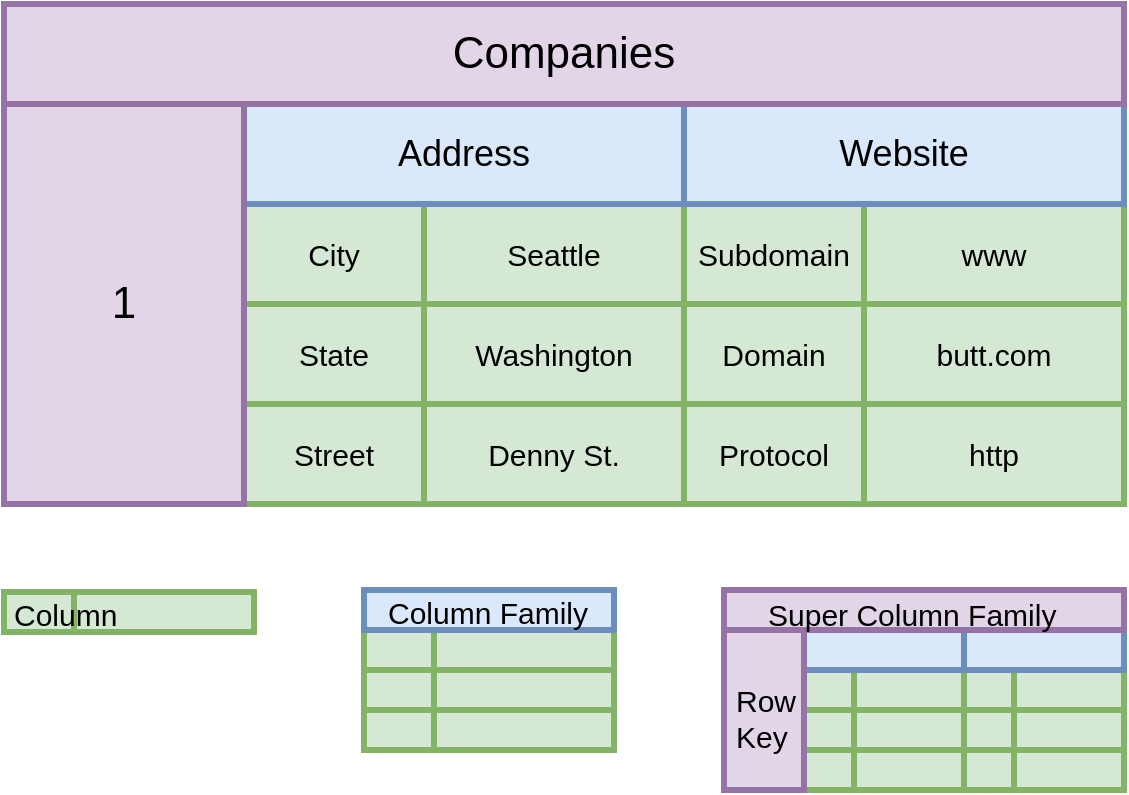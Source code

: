 <mxfile version="21.2.9" type="device">
  <diagram name="Page-1" id="5cn8Vhbr9L6rXYJtNjzp">
    <mxGraphModel dx="1175" dy="603" grid="1" gridSize="10" guides="1" tooltips="1" connect="1" arrows="1" fold="1" page="1" pageScale="1" pageWidth="850" pageHeight="1100" math="0" shadow="0">
      <root>
        <mxCell id="0" />
        <mxCell id="1" parent="0" />
        <mxCell id="c8UwIIpiNPYSdAYzYRgm-7" value="" style="rounded=0;whiteSpace=wrap;html=1;fontSize=22;strokeWidth=3;" vertex="1" parent="1">
          <mxGeometry x="120" y="170" width="550" height="250" as="geometry" />
        </mxCell>
        <mxCell id="c8UwIIpiNPYSdAYzYRgm-15" value="State" style="rounded=0;whiteSpace=wrap;html=1;fontSize=15;strokeWidth=3;fillColor=#d5e8d4;strokeColor=#82b366;" vertex="1" parent="1">
          <mxGeometry x="230" y="320" width="90" height="50" as="geometry" />
        </mxCell>
        <mxCell id="c8UwIIpiNPYSdAYzYRgm-19" value="City" style="rounded=0;whiteSpace=wrap;html=1;fontSize=15;strokeWidth=3;fillColor=#d5e8d4;strokeColor=#82b366;" vertex="1" parent="1">
          <mxGeometry x="230" y="270" width="90" height="50" as="geometry" />
        </mxCell>
        <mxCell id="c8UwIIpiNPYSdAYzYRgm-20" value="Street" style="rounded=0;whiteSpace=wrap;html=1;fontSize=15;strokeWidth=3;fillColor=#d5e8d4;strokeColor=#82b366;" vertex="1" parent="1">
          <mxGeometry x="230" y="370" width="90" height="50" as="geometry" />
        </mxCell>
        <mxCell id="c8UwIIpiNPYSdAYzYRgm-21" value="Domain" style="rounded=0;whiteSpace=wrap;html=1;fontSize=15;strokeWidth=3;fillColor=#d5e8d4;strokeColor=#82b366;" vertex="1" parent="1">
          <mxGeometry x="450" y="320" width="90" height="50" as="geometry" />
        </mxCell>
        <mxCell id="c8UwIIpiNPYSdAYzYRgm-22" value="Subdomain" style="rounded=0;whiteSpace=wrap;html=1;fontSize=15;strokeWidth=3;fillColor=#d5e8d4;strokeColor=#82b366;" vertex="1" parent="1">
          <mxGeometry x="450" y="270" width="90" height="50" as="geometry" />
        </mxCell>
        <mxCell id="c8UwIIpiNPYSdAYzYRgm-23" value="Protocol" style="rounded=0;whiteSpace=wrap;html=1;fontSize=15;strokeWidth=3;fillColor=#d5e8d4;strokeColor=#82b366;" vertex="1" parent="1">
          <mxGeometry x="450" y="370" width="90" height="50" as="geometry" />
        </mxCell>
        <mxCell id="c8UwIIpiNPYSdAYzYRgm-24" value="Seattle" style="rounded=0;whiteSpace=wrap;html=1;fontSize=15;strokeWidth=3;fillColor=#d5e8d4;strokeColor=#82b366;" vertex="1" parent="1">
          <mxGeometry x="320" y="270" width="130" height="50" as="geometry" />
        </mxCell>
        <mxCell id="c8UwIIpiNPYSdAYzYRgm-25" value="Washington" style="rounded=0;whiteSpace=wrap;html=1;fontSize=15;strokeWidth=3;fillColor=#d5e8d4;strokeColor=#82b366;" vertex="1" parent="1">
          <mxGeometry x="320" y="320" width="130" height="50" as="geometry" />
        </mxCell>
        <mxCell id="c8UwIIpiNPYSdAYzYRgm-26" value="Denny St." style="rounded=0;whiteSpace=wrap;html=1;fontSize=15;strokeWidth=3;fillColor=#d5e8d4;strokeColor=#82b366;" vertex="1" parent="1">
          <mxGeometry x="320" y="370" width="130" height="50" as="geometry" />
        </mxCell>
        <mxCell id="c8UwIIpiNPYSdAYzYRgm-27" value="www" style="rounded=0;whiteSpace=wrap;html=1;fontSize=15;strokeWidth=3;fillColor=#d5e8d4;strokeColor=#82b366;" vertex="1" parent="1">
          <mxGeometry x="540" y="270" width="130" height="50" as="geometry" />
        </mxCell>
        <mxCell id="c8UwIIpiNPYSdAYzYRgm-28" value="butt.com" style="rounded=0;whiteSpace=wrap;html=1;fontSize=15;strokeWidth=3;fillColor=#d5e8d4;strokeColor=#82b366;" vertex="1" parent="1">
          <mxGeometry x="540" y="320" width="130" height="50" as="geometry" />
        </mxCell>
        <mxCell id="c8UwIIpiNPYSdAYzYRgm-29" value="http" style="rounded=0;whiteSpace=wrap;html=1;fontSize=15;strokeWidth=3;fillColor=#d5e8d4;strokeColor=#82b366;" vertex="1" parent="1">
          <mxGeometry x="540" y="370" width="130" height="50" as="geometry" />
        </mxCell>
        <mxCell id="c8UwIIpiNPYSdAYzYRgm-46" value="" style="rounded=0;whiteSpace=wrap;html=1;fontSize=15;strokeWidth=3;fillColor=#d5e8d4;strokeColor=#82b366;" vertex="1" parent="1">
          <mxGeometry x="290" y="483" width="35" height="20" as="geometry" />
        </mxCell>
        <mxCell id="c8UwIIpiNPYSdAYzYRgm-47" value="" style="rounded=0;whiteSpace=wrap;html=1;fontSize=15;strokeWidth=3;fillColor=#d5e8d4;strokeColor=#82b366;" vertex="1" parent="1">
          <mxGeometry x="325" y="483" width="90" height="20" as="geometry" />
        </mxCell>
        <mxCell id="c8UwIIpiNPYSdAYzYRgm-48" value="" style="rounded=0;whiteSpace=wrap;html=1;fontSize=15;strokeWidth=3;fillColor=#d5e8d4;strokeColor=#82b366;" vertex="1" parent="1">
          <mxGeometry x="290" y="503" width="35" height="20" as="geometry" />
        </mxCell>
        <mxCell id="c8UwIIpiNPYSdAYzYRgm-49" value="" style="rounded=0;whiteSpace=wrap;html=1;fontSize=15;strokeWidth=3;fillColor=#d5e8d4;strokeColor=#82b366;" vertex="1" parent="1">
          <mxGeometry x="325" y="503" width="90" height="20" as="geometry" />
        </mxCell>
        <mxCell id="c8UwIIpiNPYSdAYzYRgm-50" value="" style="rounded=0;whiteSpace=wrap;html=1;fontSize=15;strokeWidth=3;fillColor=#d5e8d4;strokeColor=#82b366;" vertex="1" parent="1">
          <mxGeometry x="290" y="523" width="35" height="20" as="geometry" />
        </mxCell>
        <mxCell id="c8UwIIpiNPYSdAYzYRgm-51" value="" style="rounded=0;whiteSpace=wrap;html=1;fontSize=15;strokeWidth=3;fillColor=#d5e8d4;strokeColor=#82b366;" vertex="1" parent="1">
          <mxGeometry x="325" y="523" width="90" height="20" as="geometry" />
        </mxCell>
        <mxCell id="c8UwIIpiNPYSdAYzYRgm-45" value="" style="rounded=0;whiteSpace=wrap;html=1;fontSize=15;strokeWidth=3;fillColor=#dae8fc;strokeColor=#6c8ebf;" vertex="1" parent="1">
          <mxGeometry x="290" y="463" width="125" height="20" as="geometry" />
        </mxCell>
        <mxCell id="c8UwIIpiNPYSdAYzYRgm-54" value="" style="rounded=0;whiteSpace=wrap;html=1;fontSize=15;strokeWidth=3;fillColor=#d5e8d4;strokeColor=#82b366;" vertex="1" parent="1">
          <mxGeometry x="590" y="503" width="25" height="20" as="geometry" />
        </mxCell>
        <mxCell id="c8UwIIpiNPYSdAYzYRgm-55" value="" style="rounded=0;whiteSpace=wrap;html=1;fontSize=15;strokeWidth=3;fillColor=#d5e8d4;strokeColor=#82b366;" vertex="1" parent="1">
          <mxGeometry x="615" y="503" width="55" height="20" as="geometry" />
        </mxCell>
        <mxCell id="c8UwIIpiNPYSdAYzYRgm-56" value="" style="rounded=0;whiteSpace=wrap;html=1;fontSize=15;strokeWidth=3;fillColor=#d5e8d4;strokeColor=#82b366;" vertex="1" parent="1">
          <mxGeometry x="590" y="523" width="25" height="20" as="geometry" />
        </mxCell>
        <mxCell id="c8UwIIpiNPYSdAYzYRgm-57" value="" style="rounded=0;whiteSpace=wrap;html=1;fontSize=15;strokeWidth=3;fillColor=#d5e8d4;strokeColor=#82b366;" vertex="1" parent="1">
          <mxGeometry x="615" y="523" width="55" height="20" as="geometry" />
        </mxCell>
        <mxCell id="c8UwIIpiNPYSdAYzYRgm-58" value="" style="rounded=0;whiteSpace=wrap;html=1;fontSize=15;strokeWidth=3;fillColor=#d5e8d4;strokeColor=#82b366;" vertex="1" parent="1">
          <mxGeometry x="590" y="543" width="25" height="20" as="geometry" />
        </mxCell>
        <mxCell id="c8UwIIpiNPYSdAYzYRgm-59" value="" style="rounded=0;whiteSpace=wrap;html=1;fontSize=15;strokeWidth=3;fillColor=#d5e8d4;strokeColor=#82b366;" vertex="1" parent="1">
          <mxGeometry x="615" y="543" width="55" height="20" as="geometry" />
        </mxCell>
        <mxCell id="c8UwIIpiNPYSdAYzYRgm-60" value="" style="rounded=0;whiteSpace=wrap;html=1;fontSize=15;strokeWidth=3;fillColor=#dae8fc;strokeColor=#6c8ebf;" vertex="1" parent="1">
          <mxGeometry x="590" y="483" width="80" height="20" as="geometry" />
        </mxCell>
        <mxCell id="c8UwIIpiNPYSdAYzYRgm-61" value="" style="rounded=0;whiteSpace=wrap;html=1;fontSize=15;strokeWidth=3;fillColor=#d5e8d4;strokeColor=#82b366;" vertex="1" parent="1">
          <mxGeometry x="510" y="503" width="25" height="20" as="geometry" />
        </mxCell>
        <mxCell id="c8UwIIpiNPYSdAYzYRgm-62" value="" style="rounded=0;whiteSpace=wrap;html=1;fontSize=15;strokeWidth=3;fillColor=#d5e8d4;strokeColor=#82b366;" vertex="1" parent="1">
          <mxGeometry x="535" y="503" width="55" height="20" as="geometry" />
        </mxCell>
        <mxCell id="c8UwIIpiNPYSdAYzYRgm-63" value="" style="rounded=0;whiteSpace=wrap;html=1;fontSize=15;strokeWidth=3;fillColor=#d5e8d4;strokeColor=#82b366;" vertex="1" parent="1">
          <mxGeometry x="510" y="523" width="25" height="20" as="geometry" />
        </mxCell>
        <mxCell id="c8UwIIpiNPYSdAYzYRgm-64" value="" style="rounded=0;whiteSpace=wrap;html=1;fontSize=15;strokeWidth=3;fillColor=#d5e8d4;strokeColor=#82b366;" vertex="1" parent="1">
          <mxGeometry x="535" y="523" width="55" height="20" as="geometry" />
        </mxCell>
        <mxCell id="c8UwIIpiNPYSdAYzYRgm-65" value="" style="rounded=0;whiteSpace=wrap;html=1;fontSize=15;strokeWidth=3;fillColor=#d5e8d4;strokeColor=#82b366;" vertex="1" parent="1">
          <mxGeometry x="510" y="543" width="25" height="20" as="geometry" />
        </mxCell>
        <mxCell id="c8UwIIpiNPYSdAYzYRgm-66" value="" style="rounded=0;whiteSpace=wrap;html=1;fontSize=15;strokeWidth=3;fillColor=#d5e8d4;strokeColor=#82b366;" vertex="1" parent="1">
          <mxGeometry x="535" y="543" width="55" height="20" as="geometry" />
        </mxCell>
        <mxCell id="c8UwIIpiNPYSdAYzYRgm-67" value="" style="rounded=0;whiteSpace=wrap;html=1;fontSize=15;strokeWidth=3;fillColor=#dae8fc;strokeColor=#6c8ebf;" vertex="1" parent="1">
          <mxGeometry x="510" y="483" width="80" height="20" as="geometry" />
        </mxCell>
        <mxCell id="c8UwIIpiNPYSdAYzYRgm-68" value="" style="rounded=0;whiteSpace=wrap;html=1;fontSize=15;strokeWidth=3;fillColor=#e1d5e7;strokeColor=#9673a6;" vertex="1" parent="1">
          <mxGeometry x="470" y="463" width="200" height="20" as="geometry" />
        </mxCell>
        <mxCell id="c8UwIIpiNPYSdAYzYRgm-69" value="" style="rounded=0;whiteSpace=wrap;html=1;fontSize=15;strokeWidth=3;fillColor=#e1d5e7;strokeColor=#9673a6;" vertex="1" parent="1">
          <mxGeometry x="470" y="483" width="40" height="80" as="geometry" />
        </mxCell>
        <mxCell id="c8UwIIpiNPYSdAYzYRgm-10" value="Address" style="rounded=0;whiteSpace=wrap;html=1;fontSize=18;strokeWidth=3;fillColor=#dae8fc;strokeColor=#6c8ebf;" vertex="1" parent="1">
          <mxGeometry x="230" y="220" width="220" height="50" as="geometry" />
        </mxCell>
        <mxCell id="c8UwIIpiNPYSdAYzYRgm-12" value="Website" style="rounded=0;whiteSpace=wrap;html=1;fontSize=18;strokeWidth=3;fillColor=#dae8fc;strokeColor=#6c8ebf;" vertex="1" parent="1">
          <mxGeometry x="450" y="220" width="220" height="50" as="geometry" />
        </mxCell>
        <mxCell id="c8UwIIpiNPYSdAYzYRgm-8" value="Companies" style="rounded=0;whiteSpace=wrap;html=1;fontSize=22;strokeWidth=3;fillColor=#e1d5e7;strokeColor=#9673a6;" vertex="1" parent="1">
          <mxGeometry x="110" y="170" width="560" height="50" as="geometry" />
        </mxCell>
        <mxCell id="c8UwIIpiNPYSdAYzYRgm-9" value="1" style="rounded=0;whiteSpace=wrap;html=1;fontSize=22;strokeWidth=3;fillColor=#e1d5e7;strokeColor=#9673a6;" vertex="1" parent="1">
          <mxGeometry x="110" y="220" width="120" height="200" as="geometry" />
        </mxCell>
        <mxCell id="c8UwIIpiNPYSdAYzYRgm-71" value="&lt;div&gt;Column Family&lt;/div&gt;" style="text;html=1;strokeColor=none;fillColor=none;align=left;verticalAlign=middle;whiteSpace=wrap;rounded=0;fontSize=15;" vertex="1" parent="1">
          <mxGeometry x="300" y="459" width="156" height="30" as="geometry" />
        </mxCell>
        <mxCell id="c8UwIIpiNPYSdAYzYRgm-72" value="Super Column Family" style="text;html=1;strokeColor=none;fillColor=none;align=left;verticalAlign=middle;whiteSpace=wrap;rounded=0;fontSize=15;" vertex="1" parent="1">
          <mxGeometry x="490" y="460" width="160" height="30" as="geometry" />
        </mxCell>
        <mxCell id="c8UwIIpiNPYSdAYzYRgm-73" value="&lt;div&gt;Row&lt;/div&gt;&lt;div&gt;Key&lt;/div&gt;" style="text;html=1;strokeColor=none;fillColor=none;align=left;verticalAlign=middle;whiteSpace=wrap;rounded=0;fontSize=15;" vertex="1" parent="1">
          <mxGeometry x="474" y="512" width="64" height="30" as="geometry" />
        </mxCell>
        <mxCell id="c8UwIIpiNPYSdAYzYRgm-76" value="" style="rounded=0;whiteSpace=wrap;html=1;fontSize=15;strokeWidth=3;fillColor=#d5e8d4;strokeColor=#82b366;" vertex="1" parent="1">
          <mxGeometry x="110" y="464" width="35" height="20" as="geometry" />
        </mxCell>
        <mxCell id="c8UwIIpiNPYSdAYzYRgm-77" value="" style="rounded=0;whiteSpace=wrap;html=1;fontSize=15;strokeWidth=3;fillColor=#d5e8d4;strokeColor=#82b366;" vertex="1" parent="1">
          <mxGeometry x="145" y="464" width="90" height="20" as="geometry" />
        </mxCell>
        <mxCell id="c8UwIIpiNPYSdAYzYRgm-70" value="Column" style="text;html=1;strokeColor=none;fillColor=none;align=left;verticalAlign=middle;whiteSpace=wrap;rounded=0;fontSize=15;" vertex="1" parent="1">
          <mxGeometry x="113" y="460" width="140" height="30" as="geometry" />
        </mxCell>
      </root>
    </mxGraphModel>
  </diagram>
</mxfile>
